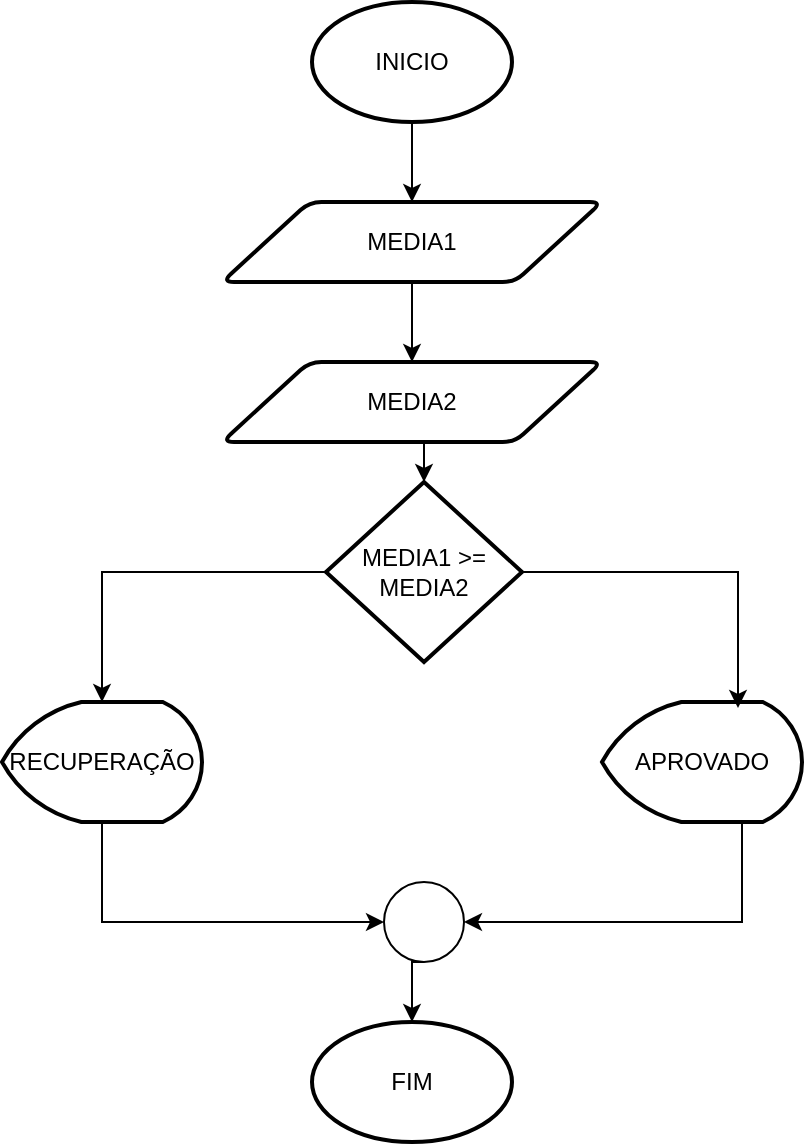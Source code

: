 <mxfile version="26.1.0">
  <diagram name="Page-1" id="ErYak5a3Wl9w2alJ09yI">
    <mxGraphModel dx="1467" dy="767" grid="1" gridSize="10" guides="1" tooltips="1" connect="1" arrows="1" fold="1" page="1" pageScale="1" pageWidth="850" pageHeight="1100" math="0" shadow="0">
      <root>
        <mxCell id="0" />
        <mxCell id="1" parent="0" />
        <mxCell id="PjzH2P3P9xivkCfjDio8-1" value="FIM" style="strokeWidth=2;html=1;shape=mxgraph.flowchart.start_1;whiteSpace=wrap;" vertex="1" parent="1">
          <mxGeometry x="375" y="610" width="100" height="60" as="geometry" />
        </mxCell>
        <mxCell id="PjzH2P3P9xivkCfjDio8-13" style="edgeStyle=orthogonalEdgeStyle;rounded=0;orthogonalLoop=1;jettySize=auto;html=1;exitX=0.5;exitY=1;exitDx=0;exitDy=0;exitPerimeter=0;entryX=0.5;entryY=0;entryDx=0;entryDy=0;" edge="1" parent="1" source="PjzH2P3P9xivkCfjDio8-2" target="PjzH2P3P9xivkCfjDio8-4">
          <mxGeometry relative="1" as="geometry" />
        </mxCell>
        <mxCell id="PjzH2P3P9xivkCfjDio8-2" value="INICIO" style="strokeWidth=2;html=1;shape=mxgraph.flowchart.start_1;whiteSpace=wrap;" vertex="1" parent="1">
          <mxGeometry x="375" y="100" width="100" height="60" as="geometry" />
        </mxCell>
        <mxCell id="PjzH2P3P9xivkCfjDio8-14" style="edgeStyle=orthogonalEdgeStyle;rounded=0;orthogonalLoop=1;jettySize=auto;html=1;exitX=0.5;exitY=1;exitDx=0;exitDy=0;entryX=0.5;entryY=0;entryDx=0;entryDy=0;" edge="1" parent="1" source="PjzH2P3P9xivkCfjDio8-4" target="PjzH2P3P9xivkCfjDio8-6">
          <mxGeometry relative="1" as="geometry" />
        </mxCell>
        <mxCell id="PjzH2P3P9xivkCfjDio8-4" value="MEDIA1" style="shape=parallelogram;html=1;strokeWidth=2;perimeter=parallelogramPerimeter;whiteSpace=wrap;rounded=1;arcSize=12;size=0.23;" vertex="1" parent="1">
          <mxGeometry x="330" y="200" width="190" height="40" as="geometry" />
        </mxCell>
        <mxCell id="PjzH2P3P9xivkCfjDio8-6" value="MEDIA2" style="shape=parallelogram;html=1;strokeWidth=2;perimeter=parallelogramPerimeter;whiteSpace=wrap;rounded=1;arcSize=12;size=0.23;" vertex="1" parent="1">
          <mxGeometry x="330" y="280" width="190" height="40" as="geometry" />
        </mxCell>
        <mxCell id="PjzH2P3P9xivkCfjDio8-8" value="MEDIA1 &amp;gt;= MEDIA2" style="strokeWidth=2;html=1;shape=mxgraph.flowchart.decision;whiteSpace=wrap;" vertex="1" parent="1">
          <mxGeometry x="382" y="340" width="98" height="90" as="geometry" />
        </mxCell>
        <mxCell id="PjzH2P3P9xivkCfjDio8-9" value="RECUPERAÇÃO" style="strokeWidth=2;html=1;shape=mxgraph.flowchart.display;whiteSpace=wrap;" vertex="1" parent="1">
          <mxGeometry x="220" y="450" width="100" height="60" as="geometry" />
        </mxCell>
        <mxCell id="PjzH2P3P9xivkCfjDio8-10" value="APROVADO" style="strokeWidth=2;html=1;shape=mxgraph.flowchart.display;whiteSpace=wrap;" vertex="1" parent="1">
          <mxGeometry x="520" y="450" width="100" height="60" as="geometry" />
        </mxCell>
        <mxCell id="PjzH2P3P9xivkCfjDio8-11" style="edgeStyle=orthogonalEdgeStyle;rounded=0;orthogonalLoop=1;jettySize=auto;html=1;exitX=0;exitY=0.5;exitDx=0;exitDy=0;exitPerimeter=0;entryX=0.5;entryY=0;entryDx=0;entryDy=0;entryPerimeter=0;" edge="1" parent="1" source="PjzH2P3P9xivkCfjDio8-8" target="PjzH2P3P9xivkCfjDio8-9">
          <mxGeometry relative="1" as="geometry" />
        </mxCell>
        <mxCell id="PjzH2P3P9xivkCfjDio8-12" style="edgeStyle=orthogonalEdgeStyle;rounded=0;orthogonalLoop=1;jettySize=auto;html=1;exitX=1;exitY=0.5;exitDx=0;exitDy=0;exitPerimeter=0;entryX=0.68;entryY=0.05;entryDx=0;entryDy=0;entryPerimeter=0;" edge="1" parent="1" source="PjzH2P3P9xivkCfjDio8-8" target="PjzH2P3P9xivkCfjDio8-10">
          <mxGeometry relative="1" as="geometry" />
        </mxCell>
        <mxCell id="PjzH2P3P9xivkCfjDio8-15" style="edgeStyle=orthogonalEdgeStyle;rounded=0;orthogonalLoop=1;jettySize=auto;html=1;exitX=0.5;exitY=1;exitDx=0;exitDy=0;entryX=0.5;entryY=0;entryDx=0;entryDy=0;entryPerimeter=0;" edge="1" parent="1" source="PjzH2P3P9xivkCfjDio8-6" target="PjzH2P3P9xivkCfjDio8-8">
          <mxGeometry relative="1" as="geometry" />
        </mxCell>
        <mxCell id="PjzH2P3P9xivkCfjDio8-16" value="" style="verticalLabelPosition=bottom;verticalAlign=top;html=1;shape=mxgraph.flowchart.on-page_reference;" vertex="1" parent="1">
          <mxGeometry x="411" y="540" width="40" height="40" as="geometry" />
        </mxCell>
        <mxCell id="PjzH2P3P9xivkCfjDio8-17" style="edgeStyle=orthogonalEdgeStyle;rounded=0;orthogonalLoop=1;jettySize=auto;html=1;exitX=0.5;exitY=1;exitDx=0;exitDy=0;exitPerimeter=0;entryX=1;entryY=0.5;entryDx=0;entryDy=0;entryPerimeter=0;" edge="1" parent="1" source="PjzH2P3P9xivkCfjDio8-10" target="PjzH2P3P9xivkCfjDio8-16">
          <mxGeometry relative="1" as="geometry">
            <Array as="points">
              <mxPoint x="590" y="510" />
              <mxPoint x="590" y="560" />
            </Array>
          </mxGeometry>
        </mxCell>
        <mxCell id="PjzH2P3P9xivkCfjDio8-21" style="edgeStyle=orthogonalEdgeStyle;rounded=0;orthogonalLoop=1;jettySize=auto;html=1;exitX=0.5;exitY=1;exitDx=0;exitDy=0;exitPerimeter=0;entryX=0;entryY=0.5;entryDx=0;entryDy=0;entryPerimeter=0;" edge="1" parent="1" source="PjzH2P3P9xivkCfjDio8-9" target="PjzH2P3P9xivkCfjDio8-16">
          <mxGeometry relative="1" as="geometry" />
        </mxCell>
        <mxCell id="PjzH2P3P9xivkCfjDio8-22" style="edgeStyle=orthogonalEdgeStyle;rounded=0;orthogonalLoop=1;jettySize=auto;html=1;exitX=0.5;exitY=1;exitDx=0;exitDy=0;exitPerimeter=0;entryX=0.5;entryY=0;entryDx=0;entryDy=0;entryPerimeter=0;" edge="1" parent="1" source="PjzH2P3P9xivkCfjDio8-16" target="PjzH2P3P9xivkCfjDio8-1">
          <mxGeometry relative="1" as="geometry" />
        </mxCell>
      </root>
    </mxGraphModel>
  </diagram>
</mxfile>

